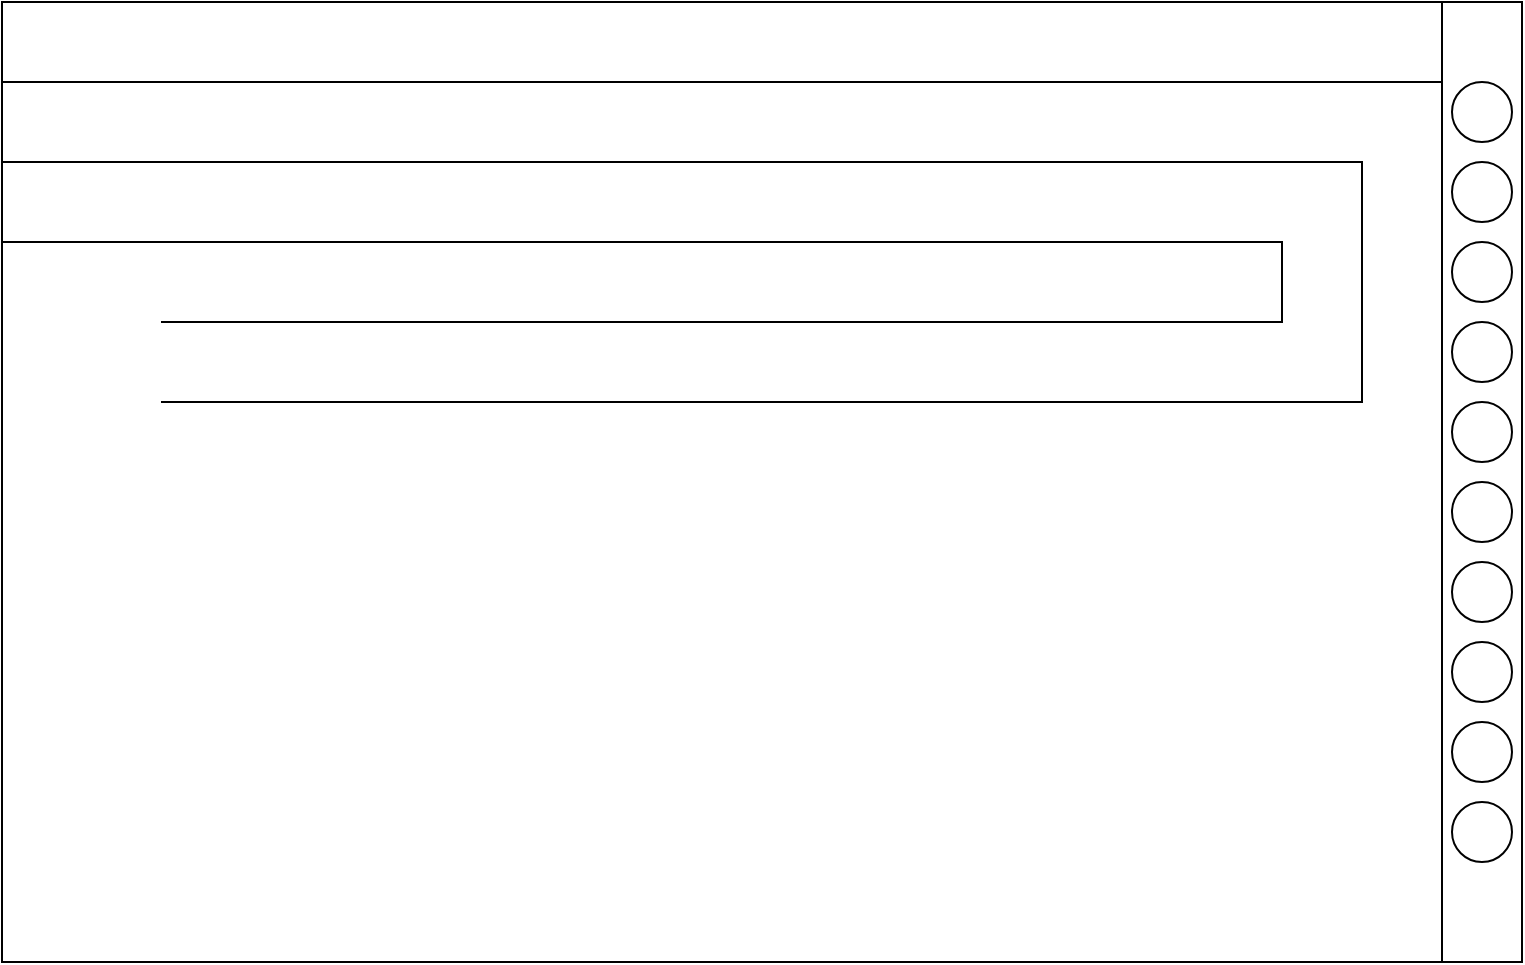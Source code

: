 <mxfile version="20.8.13" type="github">
  <diagram name="Page-1" id="zFE875iKLAENkuUcsFWu">
    <mxGraphModel dx="1007" dy="941" grid="1" gridSize="10" guides="1" tooltips="1" connect="1" arrows="1" fold="1" page="1" pageScale="1" pageWidth="850" pageHeight="1100" math="0" shadow="0">
      <root>
        <mxCell id="0" />
        <mxCell id="1" parent="0" />
        <mxCell id="jQFUmVb1L2Z8zy5BHqim-1" value="" style="swimlane;startSize=0;" vertex="1" parent="1">
          <mxGeometry x="40" y="160" width="760" height="480" as="geometry" />
        </mxCell>
        <mxCell id="jQFUmVb1L2Z8zy5BHqim-5" value="" style="rounded=0;whiteSpace=wrap;html=1;" vertex="1" parent="jQFUmVb1L2Z8zy5BHqim-1">
          <mxGeometry width="760" height="40" as="geometry" />
        </mxCell>
        <mxCell id="jQFUmVb1L2Z8zy5BHqim-6" value="" style="shape=image;html=1;verticalAlign=top;verticalLabelPosition=bottom;labelBackgroundColor=#ffffff;imageAspect=0;aspect=fixed;image=https://cdn3.iconfinder.com/data/icons/arrows-set-12/512/reset-128.png" vertex="1" parent="jQFUmVb1L2Z8zy5BHqim-1">
          <mxGeometry x="10" y="6" width="28" height="28" as="geometry" />
        </mxCell>
        <mxCell id="jQFUmVb1L2Z8zy5BHqim-7" value="" style="rounded=0;whiteSpace=wrap;html=1;" vertex="1" parent="jQFUmVb1L2Z8zy5BHqim-1">
          <mxGeometry x="720" width="40" height="480" as="geometry" />
        </mxCell>
        <mxCell id="jQFUmVb1L2Z8zy5BHqim-8" value="" style="ellipse;whiteSpace=wrap;html=1;aspect=fixed;" vertex="1" parent="jQFUmVb1L2Z8zy5BHqim-1">
          <mxGeometry x="725" y="40" width="30" height="30" as="geometry" />
        </mxCell>
        <mxCell id="jQFUmVb1L2Z8zy5BHqim-9" value="" style="ellipse;whiteSpace=wrap;html=1;aspect=fixed;" vertex="1" parent="jQFUmVb1L2Z8zy5BHqim-1">
          <mxGeometry x="725" y="80" width="30" height="30" as="geometry" />
        </mxCell>
        <mxCell id="jQFUmVb1L2Z8zy5BHqim-10" value="" style="ellipse;whiteSpace=wrap;html=1;aspect=fixed;" vertex="1" parent="jQFUmVb1L2Z8zy5BHqim-1">
          <mxGeometry x="725" y="120" width="30" height="30" as="geometry" />
        </mxCell>
        <mxCell id="jQFUmVb1L2Z8zy5BHqim-11" value="" style="ellipse;whiteSpace=wrap;html=1;aspect=fixed;" vertex="1" parent="jQFUmVb1L2Z8zy5BHqim-1">
          <mxGeometry x="725" y="160" width="30" height="30" as="geometry" />
        </mxCell>
        <mxCell id="jQFUmVb1L2Z8zy5BHqim-12" value="" style="ellipse;whiteSpace=wrap;html=1;aspect=fixed;" vertex="1" parent="jQFUmVb1L2Z8zy5BHqim-1">
          <mxGeometry x="725" y="200" width="30" height="30" as="geometry" />
        </mxCell>
        <mxCell id="jQFUmVb1L2Z8zy5BHqim-13" value="" style="ellipse;whiteSpace=wrap;html=1;aspect=fixed;" vertex="1" parent="jQFUmVb1L2Z8zy5BHqim-1">
          <mxGeometry x="725" y="240" width="30" height="30" as="geometry" />
        </mxCell>
        <mxCell id="jQFUmVb1L2Z8zy5BHqim-14" value="" style="ellipse;whiteSpace=wrap;html=1;aspect=fixed;" vertex="1" parent="jQFUmVb1L2Z8zy5BHqim-1">
          <mxGeometry x="725" y="280" width="30" height="30" as="geometry" />
        </mxCell>
        <mxCell id="jQFUmVb1L2Z8zy5BHqim-15" value="" style="ellipse;whiteSpace=wrap;html=1;aspect=fixed;" vertex="1" parent="jQFUmVb1L2Z8zy5BHqim-1">
          <mxGeometry x="725" y="320" width="30" height="30" as="geometry" />
        </mxCell>
        <mxCell id="jQFUmVb1L2Z8zy5BHqim-16" value="" style="ellipse;whiteSpace=wrap;html=1;aspect=fixed;" vertex="1" parent="jQFUmVb1L2Z8zy5BHqim-1">
          <mxGeometry x="725" y="360" width="30" height="30" as="geometry" />
        </mxCell>
        <mxCell id="jQFUmVb1L2Z8zy5BHqim-17" value="" style="ellipse;whiteSpace=wrap;html=1;aspect=fixed;" vertex="1" parent="jQFUmVb1L2Z8zy5BHqim-1">
          <mxGeometry x="725" y="400" width="30" height="30" as="geometry" />
        </mxCell>
        <mxCell id="jQFUmVb1L2Z8zy5BHqim-88" value="" style="shape=partialRectangle;whiteSpace=wrap;html=1;top=0;bottom=0;fillColor=none;direction=south;" vertex="1" parent="jQFUmVb1L2Z8zy5BHqim-1">
          <mxGeometry y="80" width="640" height="40" as="geometry" />
        </mxCell>
        <mxCell id="jQFUmVb1L2Z8zy5BHqim-90" value="" style="shape=partialRectangle;whiteSpace=wrap;html=1;bottom=0;right=0;fillColor=none;rotation=90;" vertex="1" parent="jQFUmVb1L2Z8zy5BHqim-1">
          <mxGeometry x="590" y="110" width="120" height="60" as="geometry" />
        </mxCell>
        <mxCell id="jQFUmVb1L2Z8zy5BHqim-91" value="" style="shape=partialRectangle;whiteSpace=wrap;html=1;bottom=0;right=0;fillColor=none;rotation=90;direction=south;" vertex="1" parent="jQFUmVb1L2Z8zy5BHqim-1">
          <mxGeometry x="582.5" y="102.5" width="40" height="75" as="geometry" />
        </mxCell>
        <mxCell id="jQFUmVb1L2Z8zy5BHqim-93" value="" style="shape=partialRectangle;whiteSpace=wrap;html=1;top=0;left=0;fillColor=none;" vertex="1" parent="jQFUmVb1L2Z8zy5BHqim-1">
          <mxGeometry x="560" y="160" width="120" height="40" as="geometry" />
        </mxCell>
        <mxCell id="jQFUmVb1L2Z8zy5BHqim-94" value="" style="shape=partialRectangle;whiteSpace=wrap;html=1;top=0;bottom=0;fillColor=none;direction=south;" vertex="1" parent="jQFUmVb1L2Z8zy5BHqim-1">
          <mxGeometry x="80" y="160" width="502.5" height="40" as="geometry" />
        </mxCell>
      </root>
    </mxGraphModel>
  </diagram>
</mxfile>
